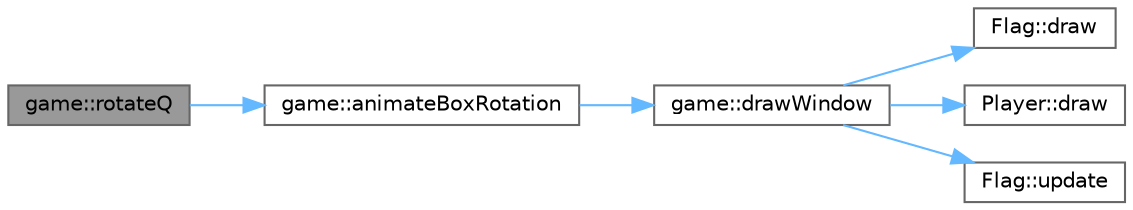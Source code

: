 digraph "game::rotateQ"
{
 // LATEX_PDF_SIZE
  bgcolor="transparent";
  edge [fontname=Helvetica,fontsize=10,labelfontname=Helvetica,labelfontsize=10];
  node [fontname=Helvetica,fontsize=10,shape=box,height=0.2,width=0.4];
  rankdir="LR";
  Node1 [label="game::rotateQ",height=0.2,width=0.4,color="gray40", fillcolor="grey60", style="filled", fontcolor="black",tooltip=" "];
  Node1 -> Node2 [color="steelblue1",style="solid"];
  Node2 [label="game::animateBoxRotation",height=0.2,width=0.4,color="grey40", fillcolor="white", style="filled",URL="$classgame_af95dfd842e0cf637fd02084178a8f5c9.html#af95dfd842e0cf637fd02084178a8f5c9",tooltip=" "];
  Node2 -> Node3 [color="steelblue1",style="solid"];
  Node3 [label="game::drawWindow",height=0.2,width=0.4,color="grey40", fillcolor="white", style="filled",URL="$classgame_aae489d5a84e35120c7e6ad52bbb918e9.html#aae489d5a84e35120c7e6ad52bbb918e9",tooltip=" "];
  Node3 -> Node4 [color="steelblue1",style="solid"];
  Node4 [label="Flag::draw",height=0.2,width=0.4,color="grey40", fillcolor="white", style="filled",URL="$class_flag_a3f562a9575c1707a0f5697084c9747c0.html#a3f562a9575c1707a0f5697084c9747c0",tooltip=" "];
  Node3 -> Node5 [color="steelblue1",style="solid"];
  Node5 [label="Player::draw",height=0.2,width=0.4,color="grey40", fillcolor="white", style="filled",URL="$class_player_a3a56bbd790dbf0119f8ed4aba354ed92.html#a3a56bbd790dbf0119f8ed4aba354ed92",tooltip=" "];
  Node3 -> Node6 [color="steelblue1",style="solid"];
  Node6 [label="Flag::update",height=0.2,width=0.4,color="grey40", fillcolor="white", style="filled",URL="$class_flag_a072158299281742065c6f4522ce88a1e.html#a072158299281742065c6f4522ce88a1e",tooltip=" "];
}
